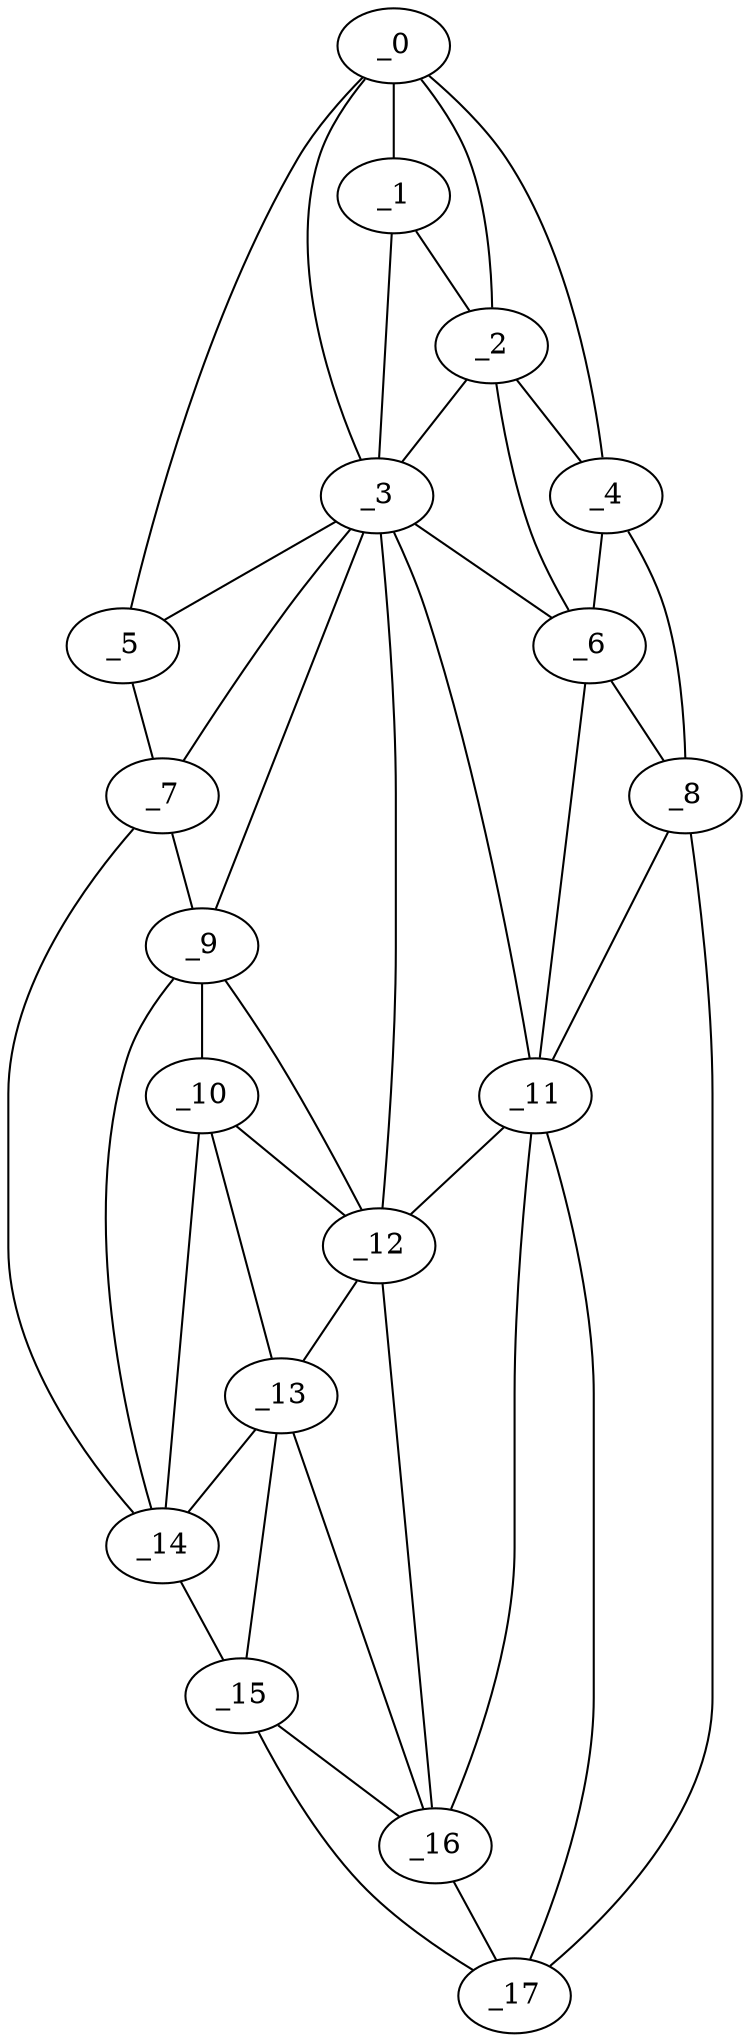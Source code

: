 graph "obj32__150.gxl" {
	_0	 [x=38,
		y=44];
	_1	 [x=44,
		y=44];
	_0 -- _1	 [valence=2];
	_2	 [x=49,
		y=36];
	_0 -- _2	 [valence=1];
	_3	 [x=52,
		y=53];
	_0 -- _3	 [valence=2];
	_4	 [x=53,
		y=28];
	_0 -- _4	 [valence=1];
	_5	 [x=55,
		y=86];
	_0 -- _5	 [valence=1];
	_1 -- _2	 [valence=2];
	_1 -- _3	 [valence=1];
	_2 -- _3	 [valence=1];
	_2 -- _4	 [valence=1];
	_6	 [x=57,
		y=36];
	_2 -- _6	 [valence=2];
	_3 -- _5	 [valence=2];
	_3 -- _6	 [valence=1];
	_7	 [x=61,
		y=89];
	_3 -- _7	 [valence=2];
	_9	 [x=91,
		y=88];
	_3 -- _9	 [valence=2];
	_11	 [x=109,
		y=39];
	_3 -- _11	 [valence=2];
	_12	 [x=111,
		y=65];
	_3 -- _12	 [valence=2];
	_4 -- _6	 [valence=2];
	_8	 [x=81,
		y=16];
	_4 -- _8	 [valence=1];
	_5 -- _7	 [valence=1];
	_6 -- _8	 [valence=2];
	_6 -- _11	 [valence=2];
	_7 -- _9	 [valence=2];
	_14	 [x=115,
		y=105];
	_7 -- _14	 [valence=1];
	_8 -- _11	 [valence=2];
	_17	 [x=126,
		y=41];
	_8 -- _17	 [valence=1];
	_10	 [x=103,
		y=82];
	_9 -- _10	 [valence=1];
	_9 -- _12	 [valence=2];
	_9 -- _14	 [valence=2];
	_10 -- _12	 [valence=1];
	_13	 [x=114,
		y=87];
	_10 -- _13	 [valence=2];
	_10 -- _14	 [valence=2];
	_11 -- _12	 [valence=2];
	_16	 [x=123,
		y=52];
	_11 -- _16	 [valence=2];
	_11 -- _17	 [valence=2];
	_12 -- _13	 [valence=1];
	_12 -- _16	 [valence=2];
	_13 -- _14	 [valence=2];
	_15	 [x=121,
		y=99];
	_13 -- _15	 [valence=2];
	_13 -- _16	 [valence=2];
	_14 -- _15	 [valence=1];
	_15 -- _16	 [valence=1];
	_15 -- _17	 [valence=1];
	_16 -- _17	 [valence=2];
}
